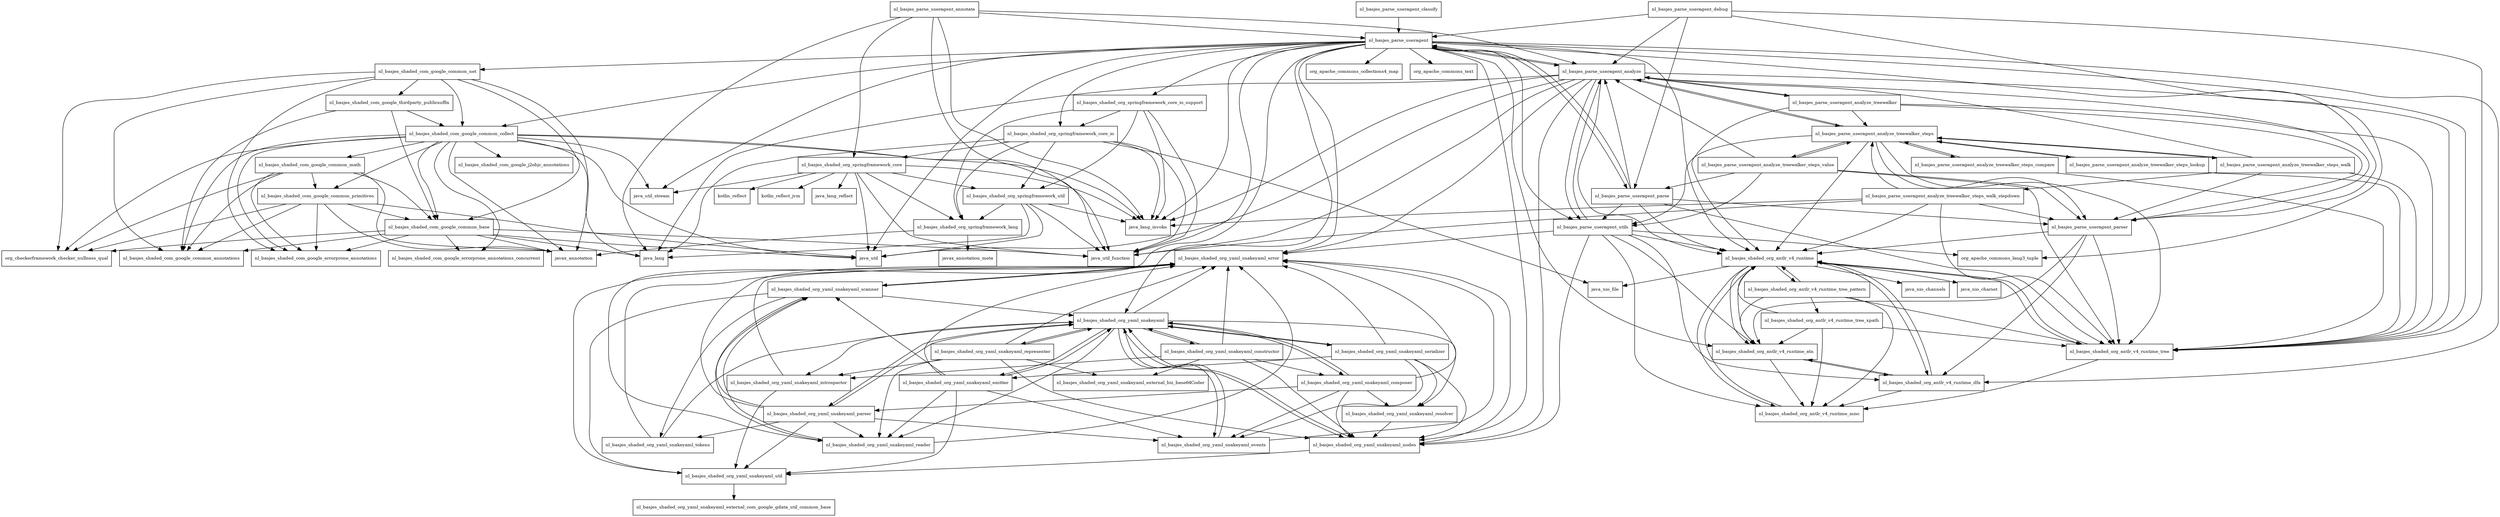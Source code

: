 digraph yauaa_5_5_package_dependencies {
  node [shape = box, fontsize=10.0];
  nl_basjes_parse_useragent -> java_lang_invoke;
  nl_basjes_parse_useragent -> java_util;
  nl_basjes_parse_useragent -> java_util_function;
  nl_basjes_parse_useragent -> java_util_stream;
  nl_basjes_parse_useragent -> nl_basjes_parse_useragent_analyze;
  nl_basjes_parse_useragent -> nl_basjes_parse_useragent_parse;
  nl_basjes_parse_useragent -> nl_basjes_parse_useragent_parser;
  nl_basjes_parse_useragent -> nl_basjes_parse_useragent_utils;
  nl_basjes_parse_useragent -> nl_basjes_shaded_com_google_common_collect;
  nl_basjes_parse_useragent -> nl_basjes_shaded_com_google_common_net;
  nl_basjes_parse_useragent -> nl_basjes_shaded_org_antlr_v4_runtime;
  nl_basjes_parse_useragent -> nl_basjes_shaded_org_antlr_v4_runtime_atn;
  nl_basjes_parse_useragent -> nl_basjes_shaded_org_antlr_v4_runtime_dfa;
  nl_basjes_parse_useragent -> nl_basjes_shaded_org_antlr_v4_runtime_tree;
  nl_basjes_parse_useragent -> nl_basjes_shaded_org_springframework_core_io;
  nl_basjes_parse_useragent -> nl_basjes_shaded_org_springframework_core_io_support;
  nl_basjes_parse_useragent -> nl_basjes_shaded_org_yaml_snakeyaml;
  nl_basjes_parse_useragent -> nl_basjes_shaded_org_yaml_snakeyaml_error;
  nl_basjes_parse_useragent -> nl_basjes_shaded_org_yaml_snakeyaml_nodes;
  nl_basjes_parse_useragent -> nl_basjes_shaded_org_yaml_snakeyaml_reader;
  nl_basjes_parse_useragent -> org_apache_commons_collections4_map;
  nl_basjes_parse_useragent -> org_apache_commons_text;
  nl_basjes_parse_useragent_analyze -> java_lang;
  nl_basjes_parse_useragent_analyze -> java_lang_invoke;
  nl_basjes_parse_useragent_analyze -> java_util;
  nl_basjes_parse_useragent_analyze -> java_util_function;
  nl_basjes_parse_useragent_analyze -> nl_basjes_parse_useragent;
  nl_basjes_parse_useragent_analyze -> nl_basjes_parse_useragent_analyze_treewalker;
  nl_basjes_parse_useragent_analyze -> nl_basjes_parse_useragent_analyze_treewalker_steps;
  nl_basjes_parse_useragent_analyze -> nl_basjes_parse_useragent_parser;
  nl_basjes_parse_useragent_analyze -> nl_basjes_parse_useragent_utils;
  nl_basjes_parse_useragent_analyze -> nl_basjes_shaded_org_antlr_v4_runtime;
  nl_basjes_parse_useragent_analyze -> nl_basjes_shaded_org_antlr_v4_runtime_tree;
  nl_basjes_parse_useragent_analyze -> nl_basjes_shaded_org_yaml_snakeyaml_error;
  nl_basjes_parse_useragent_analyze -> nl_basjes_shaded_org_yaml_snakeyaml_nodes;
  nl_basjes_parse_useragent_analyze_treewalker -> nl_basjes_parse_useragent_analyze;
  nl_basjes_parse_useragent_analyze_treewalker -> nl_basjes_parse_useragent_analyze_treewalker_steps;
  nl_basjes_parse_useragent_analyze_treewalker -> nl_basjes_parse_useragent_parser;
  nl_basjes_parse_useragent_analyze_treewalker -> nl_basjes_shaded_org_antlr_v4_runtime;
  nl_basjes_parse_useragent_analyze_treewalker -> nl_basjes_shaded_org_antlr_v4_runtime_tree;
  nl_basjes_parse_useragent_analyze_treewalker_steps -> nl_basjes_parse_useragent_analyze;
  nl_basjes_parse_useragent_analyze_treewalker_steps -> nl_basjes_parse_useragent_analyze_treewalker_steps_compare;
  nl_basjes_parse_useragent_analyze_treewalker_steps -> nl_basjes_parse_useragent_analyze_treewalker_steps_lookup;
  nl_basjes_parse_useragent_analyze_treewalker_steps -> nl_basjes_parse_useragent_analyze_treewalker_steps_value;
  nl_basjes_parse_useragent_analyze_treewalker_steps -> nl_basjes_parse_useragent_analyze_treewalker_steps_walk;
  nl_basjes_parse_useragent_analyze_treewalker_steps -> nl_basjes_parse_useragent_parser;
  nl_basjes_parse_useragent_analyze_treewalker_steps -> nl_basjes_parse_useragent_utils;
  nl_basjes_parse_useragent_analyze_treewalker_steps -> nl_basjes_shaded_org_antlr_v4_runtime;
  nl_basjes_parse_useragent_analyze_treewalker_steps -> nl_basjes_shaded_org_antlr_v4_runtime_tree;
  nl_basjes_parse_useragent_analyze_treewalker_steps_compare -> nl_basjes_parse_useragent_analyze_treewalker_steps;
  nl_basjes_parse_useragent_analyze_treewalker_steps_compare -> nl_basjes_shaded_org_antlr_v4_runtime_tree;
  nl_basjes_parse_useragent_analyze_treewalker_steps_lookup -> nl_basjes_parse_useragent_analyze_treewalker_steps;
  nl_basjes_parse_useragent_analyze_treewalker_steps_lookup -> nl_basjes_shaded_org_antlr_v4_runtime_tree;
  nl_basjes_parse_useragent_analyze_treewalker_steps_value -> nl_basjes_parse_useragent_analyze;
  nl_basjes_parse_useragent_analyze_treewalker_steps_value -> nl_basjes_parse_useragent_analyze_treewalker_steps;
  nl_basjes_parse_useragent_analyze_treewalker_steps_value -> nl_basjes_parse_useragent_parse;
  nl_basjes_parse_useragent_analyze_treewalker_steps_value -> nl_basjes_parse_useragent_parser;
  nl_basjes_parse_useragent_analyze_treewalker_steps_value -> nl_basjes_parse_useragent_utils;
  nl_basjes_parse_useragent_analyze_treewalker_steps_value -> nl_basjes_shaded_org_antlr_v4_runtime_tree;
  nl_basjes_parse_useragent_analyze_treewalker_steps_walk -> nl_basjes_parse_useragent_analyze;
  nl_basjes_parse_useragent_analyze_treewalker_steps_walk -> nl_basjes_parse_useragent_analyze_treewalker_steps;
  nl_basjes_parse_useragent_analyze_treewalker_steps_walk -> nl_basjes_parse_useragent_analyze_treewalker_steps_walk_stepdown;
  nl_basjes_parse_useragent_analyze_treewalker_steps_walk -> nl_basjes_parse_useragent_parser;
  nl_basjes_parse_useragent_analyze_treewalker_steps_walk -> nl_basjes_shaded_org_antlr_v4_runtime_tree;
  nl_basjes_parse_useragent_analyze_treewalker_steps_walk_stepdown -> java_lang_invoke;
  nl_basjes_parse_useragent_analyze_treewalker_steps_walk_stepdown -> java_util_function;
  nl_basjes_parse_useragent_analyze_treewalker_steps_walk_stepdown -> nl_basjes_parse_useragent_analyze_treewalker_steps;
  nl_basjes_parse_useragent_analyze_treewalker_steps_walk_stepdown -> nl_basjes_parse_useragent_parser;
  nl_basjes_parse_useragent_analyze_treewalker_steps_walk_stepdown -> nl_basjes_shaded_org_antlr_v4_runtime;
  nl_basjes_parse_useragent_analyze_treewalker_steps_walk_stepdown -> nl_basjes_shaded_org_antlr_v4_runtime_tree;
  nl_basjes_parse_useragent_annotate -> java_lang;
  nl_basjes_parse_useragent_annotate -> java_lang_invoke;
  nl_basjes_parse_useragent_annotate -> java_util_function;
  nl_basjes_parse_useragent_annotate -> nl_basjes_parse_useragent;
  nl_basjes_parse_useragent_annotate -> nl_basjes_parse_useragent_analyze;
  nl_basjes_parse_useragent_annotate -> nl_basjes_shaded_org_springframework_core;
  nl_basjes_parse_useragent_classify -> nl_basjes_parse_useragent;
  nl_basjes_parse_useragent_debug -> nl_basjes_parse_useragent;
  nl_basjes_parse_useragent_debug -> nl_basjes_parse_useragent_analyze;
  nl_basjes_parse_useragent_debug -> nl_basjes_parse_useragent_parse;
  nl_basjes_parse_useragent_debug -> nl_basjes_shaded_org_antlr_v4_runtime_tree;
  nl_basjes_parse_useragent_debug -> org_apache_commons_lang3_tuple;
  nl_basjes_parse_useragent_parse -> nl_basjes_parse_useragent;
  nl_basjes_parse_useragent_parse -> nl_basjes_parse_useragent_analyze;
  nl_basjes_parse_useragent_parse -> nl_basjes_parse_useragent_parser;
  nl_basjes_parse_useragent_parse -> nl_basjes_parse_useragent_utils;
  nl_basjes_parse_useragent_parse -> nl_basjes_shaded_org_antlr_v4_runtime;
  nl_basjes_parse_useragent_parse -> nl_basjes_shaded_org_antlr_v4_runtime_tree;
  nl_basjes_parse_useragent_parser -> nl_basjes_shaded_org_antlr_v4_runtime;
  nl_basjes_parse_useragent_parser -> nl_basjes_shaded_org_antlr_v4_runtime_atn;
  nl_basjes_parse_useragent_parser -> nl_basjes_shaded_org_antlr_v4_runtime_dfa;
  nl_basjes_parse_useragent_parser -> nl_basjes_shaded_org_antlr_v4_runtime_tree;
  nl_basjes_parse_useragent_utils -> nl_basjes_parse_useragent_analyze;
  nl_basjes_parse_useragent_utils -> nl_basjes_shaded_org_antlr_v4_runtime;
  nl_basjes_parse_useragent_utils -> nl_basjes_shaded_org_antlr_v4_runtime_atn;
  nl_basjes_parse_useragent_utils -> nl_basjes_shaded_org_antlr_v4_runtime_dfa;
  nl_basjes_parse_useragent_utils -> nl_basjes_shaded_org_antlr_v4_runtime_misc;
  nl_basjes_parse_useragent_utils -> nl_basjes_shaded_org_yaml_snakeyaml_error;
  nl_basjes_parse_useragent_utils -> nl_basjes_shaded_org_yaml_snakeyaml_nodes;
  nl_basjes_parse_useragent_utils -> org_apache_commons_lang3_tuple;
  nl_basjes_shaded_com_google_common_base -> java_lang;
  nl_basjes_shaded_com_google_common_base -> java_util;
  nl_basjes_shaded_com_google_common_base -> java_util_function;
  nl_basjes_shaded_com_google_common_base -> javax_annotation;
  nl_basjes_shaded_com_google_common_base -> nl_basjes_shaded_com_google_common_annotations;
  nl_basjes_shaded_com_google_common_base -> nl_basjes_shaded_com_google_errorprone_annotations;
  nl_basjes_shaded_com_google_common_base -> nl_basjes_shaded_com_google_errorprone_annotations_concurrent;
  nl_basjes_shaded_com_google_common_base -> org_checkerframework_checker_nullness_qual;
  nl_basjes_shaded_com_google_common_collect -> java_lang;
  nl_basjes_shaded_com_google_common_collect -> java_lang_invoke;
  nl_basjes_shaded_com_google_common_collect -> java_util;
  nl_basjes_shaded_com_google_common_collect -> java_util_function;
  nl_basjes_shaded_com_google_common_collect -> java_util_stream;
  nl_basjes_shaded_com_google_common_collect -> javax_annotation;
  nl_basjes_shaded_com_google_common_collect -> nl_basjes_shaded_com_google_common_annotations;
  nl_basjes_shaded_com_google_common_collect -> nl_basjes_shaded_com_google_common_base;
  nl_basjes_shaded_com_google_common_collect -> nl_basjes_shaded_com_google_common_math;
  nl_basjes_shaded_com_google_common_collect -> nl_basjes_shaded_com_google_common_primitives;
  nl_basjes_shaded_com_google_common_collect -> nl_basjes_shaded_com_google_errorprone_annotations;
  nl_basjes_shaded_com_google_common_collect -> nl_basjes_shaded_com_google_errorprone_annotations_concurrent;
  nl_basjes_shaded_com_google_common_collect -> nl_basjes_shaded_com_google_j2objc_annotations;
  nl_basjes_shaded_com_google_common_collect -> org_checkerframework_checker_nullness_qual;
  nl_basjes_shaded_com_google_common_math -> javax_annotation;
  nl_basjes_shaded_com_google_common_math -> nl_basjes_shaded_com_google_common_annotations;
  nl_basjes_shaded_com_google_common_math -> nl_basjes_shaded_com_google_common_base;
  nl_basjes_shaded_com_google_common_math -> nl_basjes_shaded_com_google_common_primitives;
  nl_basjes_shaded_com_google_common_math -> nl_basjes_shaded_com_google_errorprone_annotations;
  nl_basjes_shaded_com_google_common_math -> org_checkerframework_checker_nullness_qual;
  nl_basjes_shaded_com_google_common_net -> javax_annotation;
  nl_basjes_shaded_com_google_common_net -> nl_basjes_shaded_com_google_common_annotations;
  nl_basjes_shaded_com_google_common_net -> nl_basjes_shaded_com_google_common_base;
  nl_basjes_shaded_com_google_common_net -> nl_basjes_shaded_com_google_common_collect;
  nl_basjes_shaded_com_google_common_net -> nl_basjes_shaded_com_google_errorprone_annotations;
  nl_basjes_shaded_com_google_common_net -> nl_basjes_shaded_com_google_thirdparty_publicsuffix;
  nl_basjes_shaded_com_google_common_net -> org_checkerframework_checker_nullness_qual;
  nl_basjes_shaded_com_google_common_primitives -> java_util;
  nl_basjes_shaded_com_google_common_primitives -> javax_annotation;
  nl_basjes_shaded_com_google_common_primitives -> nl_basjes_shaded_com_google_common_annotations;
  nl_basjes_shaded_com_google_common_primitives -> nl_basjes_shaded_com_google_common_base;
  nl_basjes_shaded_com_google_common_primitives -> nl_basjes_shaded_com_google_errorprone_annotations;
  nl_basjes_shaded_com_google_common_primitives -> org_checkerframework_checker_nullness_qual;
  nl_basjes_shaded_com_google_thirdparty_publicsuffix -> nl_basjes_shaded_com_google_common_annotations;
  nl_basjes_shaded_com_google_thirdparty_publicsuffix -> nl_basjes_shaded_com_google_common_base;
  nl_basjes_shaded_com_google_thirdparty_publicsuffix -> nl_basjes_shaded_com_google_common_collect;
  nl_basjes_shaded_org_antlr_v4_runtime -> java_nio_channels;
  nl_basjes_shaded_org_antlr_v4_runtime -> java_nio_charset;
  nl_basjes_shaded_org_antlr_v4_runtime -> java_nio_file;
  nl_basjes_shaded_org_antlr_v4_runtime -> nl_basjes_shaded_org_antlr_v4_runtime_atn;
  nl_basjes_shaded_org_antlr_v4_runtime -> nl_basjes_shaded_org_antlr_v4_runtime_dfa;
  nl_basjes_shaded_org_antlr_v4_runtime -> nl_basjes_shaded_org_antlr_v4_runtime_misc;
  nl_basjes_shaded_org_antlr_v4_runtime -> nl_basjes_shaded_org_antlr_v4_runtime_tree;
  nl_basjes_shaded_org_antlr_v4_runtime -> nl_basjes_shaded_org_antlr_v4_runtime_tree_pattern;
  nl_basjes_shaded_org_antlr_v4_runtime_atn -> nl_basjes_shaded_org_antlr_v4_runtime;
  nl_basjes_shaded_org_antlr_v4_runtime_atn -> nl_basjes_shaded_org_antlr_v4_runtime_dfa;
  nl_basjes_shaded_org_antlr_v4_runtime_atn -> nl_basjes_shaded_org_antlr_v4_runtime_misc;
  nl_basjes_shaded_org_antlr_v4_runtime_dfa -> nl_basjes_shaded_org_antlr_v4_runtime;
  nl_basjes_shaded_org_antlr_v4_runtime_dfa -> nl_basjes_shaded_org_antlr_v4_runtime_atn;
  nl_basjes_shaded_org_antlr_v4_runtime_dfa -> nl_basjes_shaded_org_antlr_v4_runtime_misc;
  nl_basjes_shaded_org_antlr_v4_runtime_misc -> nl_basjes_shaded_org_antlr_v4_runtime;
  nl_basjes_shaded_org_antlr_v4_runtime_tree -> nl_basjes_shaded_org_antlr_v4_runtime;
  nl_basjes_shaded_org_antlr_v4_runtime_tree -> nl_basjes_shaded_org_antlr_v4_runtime_misc;
  nl_basjes_shaded_org_antlr_v4_runtime_tree_pattern -> nl_basjes_shaded_org_antlr_v4_runtime;
  nl_basjes_shaded_org_antlr_v4_runtime_tree_pattern -> nl_basjes_shaded_org_antlr_v4_runtime_atn;
  nl_basjes_shaded_org_antlr_v4_runtime_tree_pattern -> nl_basjes_shaded_org_antlr_v4_runtime_misc;
  nl_basjes_shaded_org_antlr_v4_runtime_tree_pattern -> nl_basjes_shaded_org_antlr_v4_runtime_tree;
  nl_basjes_shaded_org_antlr_v4_runtime_tree_pattern -> nl_basjes_shaded_org_antlr_v4_runtime_tree_xpath;
  nl_basjes_shaded_org_antlr_v4_runtime_tree_xpath -> nl_basjes_shaded_org_antlr_v4_runtime;
  nl_basjes_shaded_org_antlr_v4_runtime_tree_xpath -> nl_basjes_shaded_org_antlr_v4_runtime_atn;
  nl_basjes_shaded_org_antlr_v4_runtime_tree_xpath -> nl_basjes_shaded_org_antlr_v4_runtime_misc;
  nl_basjes_shaded_org_antlr_v4_runtime_tree_xpath -> nl_basjes_shaded_org_antlr_v4_runtime_tree;
  nl_basjes_shaded_org_springframework_core -> java_lang_invoke;
  nl_basjes_shaded_org_springframework_core -> java_lang_reflect;
  nl_basjes_shaded_org_springframework_core -> java_util;
  nl_basjes_shaded_org_springframework_core -> java_util_function;
  nl_basjes_shaded_org_springframework_core -> java_util_stream;
  nl_basjes_shaded_org_springframework_core -> kotlin_reflect;
  nl_basjes_shaded_org_springframework_core -> kotlin_reflect_jvm;
  nl_basjes_shaded_org_springframework_core -> nl_basjes_shaded_org_springframework_lang;
  nl_basjes_shaded_org_springframework_core -> nl_basjes_shaded_org_springframework_util;
  nl_basjes_shaded_org_springframework_core_io -> java_lang;
  nl_basjes_shaded_org_springframework_core_io -> java_lang_invoke;
  nl_basjes_shaded_org_springframework_core_io -> java_nio_file;
  nl_basjes_shaded_org_springframework_core_io -> java_util_function;
  nl_basjes_shaded_org_springframework_core_io -> nl_basjes_shaded_org_springframework_core;
  nl_basjes_shaded_org_springframework_core_io -> nl_basjes_shaded_org_springframework_lang;
  nl_basjes_shaded_org_springframework_core_io -> nl_basjes_shaded_org_springframework_util;
  nl_basjes_shaded_org_springframework_core_io_support -> java_lang_invoke;
  nl_basjes_shaded_org_springframework_core_io_support -> java_util_function;
  nl_basjes_shaded_org_springframework_core_io_support -> nl_basjes_shaded_org_springframework_core_io;
  nl_basjes_shaded_org_springframework_core_io_support -> nl_basjes_shaded_org_springframework_lang;
  nl_basjes_shaded_org_springframework_core_io_support -> nl_basjes_shaded_org_springframework_util;
  nl_basjes_shaded_org_springframework_lang -> javax_annotation;
  nl_basjes_shaded_org_springframework_lang -> javax_annotation_meta;
  nl_basjes_shaded_org_springframework_util -> java_lang;
  nl_basjes_shaded_org_springframework_util -> java_lang_invoke;
  nl_basjes_shaded_org_springframework_util -> java_util;
  nl_basjes_shaded_org_springframework_util -> java_util_function;
  nl_basjes_shaded_org_springframework_util -> nl_basjes_shaded_org_springframework_lang;
  nl_basjes_shaded_org_yaml_snakeyaml -> nl_basjes_shaded_org_yaml_snakeyaml_composer;
  nl_basjes_shaded_org_yaml_snakeyaml -> nl_basjes_shaded_org_yaml_snakeyaml_constructor;
  nl_basjes_shaded_org_yaml_snakeyaml -> nl_basjes_shaded_org_yaml_snakeyaml_emitter;
  nl_basjes_shaded_org_yaml_snakeyaml -> nl_basjes_shaded_org_yaml_snakeyaml_error;
  nl_basjes_shaded_org_yaml_snakeyaml -> nl_basjes_shaded_org_yaml_snakeyaml_events;
  nl_basjes_shaded_org_yaml_snakeyaml -> nl_basjes_shaded_org_yaml_snakeyaml_introspector;
  nl_basjes_shaded_org_yaml_snakeyaml -> nl_basjes_shaded_org_yaml_snakeyaml_nodes;
  nl_basjes_shaded_org_yaml_snakeyaml -> nl_basjes_shaded_org_yaml_snakeyaml_parser;
  nl_basjes_shaded_org_yaml_snakeyaml -> nl_basjes_shaded_org_yaml_snakeyaml_reader;
  nl_basjes_shaded_org_yaml_snakeyaml -> nl_basjes_shaded_org_yaml_snakeyaml_representer;
  nl_basjes_shaded_org_yaml_snakeyaml -> nl_basjes_shaded_org_yaml_snakeyaml_resolver;
  nl_basjes_shaded_org_yaml_snakeyaml -> nl_basjes_shaded_org_yaml_snakeyaml_serializer;
  nl_basjes_shaded_org_yaml_snakeyaml_composer -> nl_basjes_shaded_org_yaml_snakeyaml;
  nl_basjes_shaded_org_yaml_snakeyaml_composer -> nl_basjes_shaded_org_yaml_snakeyaml_error;
  nl_basjes_shaded_org_yaml_snakeyaml_composer -> nl_basjes_shaded_org_yaml_snakeyaml_events;
  nl_basjes_shaded_org_yaml_snakeyaml_composer -> nl_basjes_shaded_org_yaml_snakeyaml_nodes;
  nl_basjes_shaded_org_yaml_snakeyaml_composer -> nl_basjes_shaded_org_yaml_snakeyaml_parser;
  nl_basjes_shaded_org_yaml_snakeyaml_composer -> nl_basjes_shaded_org_yaml_snakeyaml_resolver;
  nl_basjes_shaded_org_yaml_snakeyaml_constructor -> nl_basjes_shaded_org_yaml_snakeyaml;
  nl_basjes_shaded_org_yaml_snakeyaml_constructor -> nl_basjes_shaded_org_yaml_snakeyaml_composer;
  nl_basjes_shaded_org_yaml_snakeyaml_constructor -> nl_basjes_shaded_org_yaml_snakeyaml_error;
  nl_basjes_shaded_org_yaml_snakeyaml_constructor -> nl_basjes_shaded_org_yaml_snakeyaml_external_biz_base64Coder;
  nl_basjes_shaded_org_yaml_snakeyaml_constructor -> nl_basjes_shaded_org_yaml_snakeyaml_introspector;
  nl_basjes_shaded_org_yaml_snakeyaml_constructor -> nl_basjes_shaded_org_yaml_snakeyaml_nodes;
  nl_basjes_shaded_org_yaml_snakeyaml_emitter -> nl_basjes_shaded_org_yaml_snakeyaml;
  nl_basjes_shaded_org_yaml_snakeyaml_emitter -> nl_basjes_shaded_org_yaml_snakeyaml_error;
  nl_basjes_shaded_org_yaml_snakeyaml_emitter -> nl_basjes_shaded_org_yaml_snakeyaml_events;
  nl_basjes_shaded_org_yaml_snakeyaml_emitter -> nl_basjes_shaded_org_yaml_snakeyaml_reader;
  nl_basjes_shaded_org_yaml_snakeyaml_emitter -> nl_basjes_shaded_org_yaml_snakeyaml_scanner;
  nl_basjes_shaded_org_yaml_snakeyaml_emitter -> nl_basjes_shaded_org_yaml_snakeyaml_util;
  nl_basjes_shaded_org_yaml_snakeyaml_error -> nl_basjes_shaded_org_yaml_snakeyaml_scanner;
  nl_basjes_shaded_org_yaml_snakeyaml_events -> nl_basjes_shaded_org_yaml_snakeyaml;
  nl_basjes_shaded_org_yaml_snakeyaml_events -> nl_basjes_shaded_org_yaml_snakeyaml_error;
  nl_basjes_shaded_org_yaml_snakeyaml_introspector -> nl_basjes_shaded_org_yaml_snakeyaml_error;
  nl_basjes_shaded_org_yaml_snakeyaml_introspector -> nl_basjes_shaded_org_yaml_snakeyaml_util;
  nl_basjes_shaded_org_yaml_snakeyaml_nodes -> nl_basjes_shaded_org_yaml_snakeyaml;
  nl_basjes_shaded_org_yaml_snakeyaml_nodes -> nl_basjes_shaded_org_yaml_snakeyaml_error;
  nl_basjes_shaded_org_yaml_snakeyaml_nodes -> nl_basjes_shaded_org_yaml_snakeyaml_util;
  nl_basjes_shaded_org_yaml_snakeyaml_parser -> nl_basjes_shaded_org_yaml_snakeyaml;
  nl_basjes_shaded_org_yaml_snakeyaml_parser -> nl_basjes_shaded_org_yaml_snakeyaml_error;
  nl_basjes_shaded_org_yaml_snakeyaml_parser -> nl_basjes_shaded_org_yaml_snakeyaml_events;
  nl_basjes_shaded_org_yaml_snakeyaml_parser -> nl_basjes_shaded_org_yaml_snakeyaml_reader;
  nl_basjes_shaded_org_yaml_snakeyaml_parser -> nl_basjes_shaded_org_yaml_snakeyaml_scanner;
  nl_basjes_shaded_org_yaml_snakeyaml_parser -> nl_basjes_shaded_org_yaml_snakeyaml_tokens;
  nl_basjes_shaded_org_yaml_snakeyaml_parser -> nl_basjes_shaded_org_yaml_snakeyaml_util;
  nl_basjes_shaded_org_yaml_snakeyaml_reader -> nl_basjes_shaded_org_yaml_snakeyaml_error;
  nl_basjes_shaded_org_yaml_snakeyaml_reader -> nl_basjes_shaded_org_yaml_snakeyaml_scanner;
  nl_basjes_shaded_org_yaml_snakeyaml_representer -> nl_basjes_shaded_org_yaml_snakeyaml;
  nl_basjes_shaded_org_yaml_snakeyaml_representer -> nl_basjes_shaded_org_yaml_snakeyaml_error;
  nl_basjes_shaded_org_yaml_snakeyaml_representer -> nl_basjes_shaded_org_yaml_snakeyaml_external_biz_base64Coder;
  nl_basjes_shaded_org_yaml_snakeyaml_representer -> nl_basjes_shaded_org_yaml_snakeyaml_introspector;
  nl_basjes_shaded_org_yaml_snakeyaml_representer -> nl_basjes_shaded_org_yaml_snakeyaml_nodes;
  nl_basjes_shaded_org_yaml_snakeyaml_representer -> nl_basjes_shaded_org_yaml_snakeyaml_reader;
  nl_basjes_shaded_org_yaml_snakeyaml_resolver -> nl_basjes_shaded_org_yaml_snakeyaml_nodes;
  nl_basjes_shaded_org_yaml_snakeyaml_scanner -> nl_basjes_shaded_org_yaml_snakeyaml;
  nl_basjes_shaded_org_yaml_snakeyaml_scanner -> nl_basjes_shaded_org_yaml_snakeyaml_error;
  nl_basjes_shaded_org_yaml_snakeyaml_scanner -> nl_basjes_shaded_org_yaml_snakeyaml_reader;
  nl_basjes_shaded_org_yaml_snakeyaml_scanner -> nl_basjes_shaded_org_yaml_snakeyaml_tokens;
  nl_basjes_shaded_org_yaml_snakeyaml_scanner -> nl_basjes_shaded_org_yaml_snakeyaml_util;
  nl_basjes_shaded_org_yaml_snakeyaml_serializer -> nl_basjes_shaded_org_yaml_snakeyaml;
  nl_basjes_shaded_org_yaml_snakeyaml_serializer -> nl_basjes_shaded_org_yaml_snakeyaml_emitter;
  nl_basjes_shaded_org_yaml_snakeyaml_serializer -> nl_basjes_shaded_org_yaml_snakeyaml_error;
  nl_basjes_shaded_org_yaml_snakeyaml_serializer -> nl_basjes_shaded_org_yaml_snakeyaml_events;
  nl_basjes_shaded_org_yaml_snakeyaml_serializer -> nl_basjes_shaded_org_yaml_snakeyaml_nodes;
  nl_basjes_shaded_org_yaml_snakeyaml_serializer -> nl_basjes_shaded_org_yaml_snakeyaml_resolver;
  nl_basjes_shaded_org_yaml_snakeyaml_tokens -> nl_basjes_shaded_org_yaml_snakeyaml;
  nl_basjes_shaded_org_yaml_snakeyaml_tokens -> nl_basjes_shaded_org_yaml_snakeyaml_error;
  nl_basjes_shaded_org_yaml_snakeyaml_util -> nl_basjes_shaded_org_yaml_snakeyaml_error;
  nl_basjes_shaded_org_yaml_snakeyaml_util -> nl_basjes_shaded_org_yaml_snakeyaml_external_com_google_gdata_util_common_base;
}
